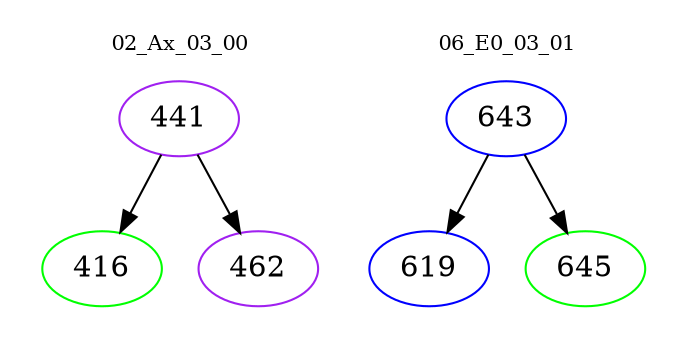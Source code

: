 digraph{
subgraph cluster_0 {
color = white
label = "02_Ax_03_00";
fontsize=10;
T0_441 [label="441", color="purple"]
T0_441 -> T0_416 [color="black"]
T0_416 [label="416", color="green"]
T0_441 -> T0_462 [color="black"]
T0_462 [label="462", color="purple"]
}
subgraph cluster_1 {
color = white
label = "06_E0_03_01";
fontsize=10;
T1_643 [label="643", color="blue"]
T1_643 -> T1_619 [color="black"]
T1_619 [label="619", color="blue"]
T1_643 -> T1_645 [color="black"]
T1_645 [label="645", color="green"]
}
}
